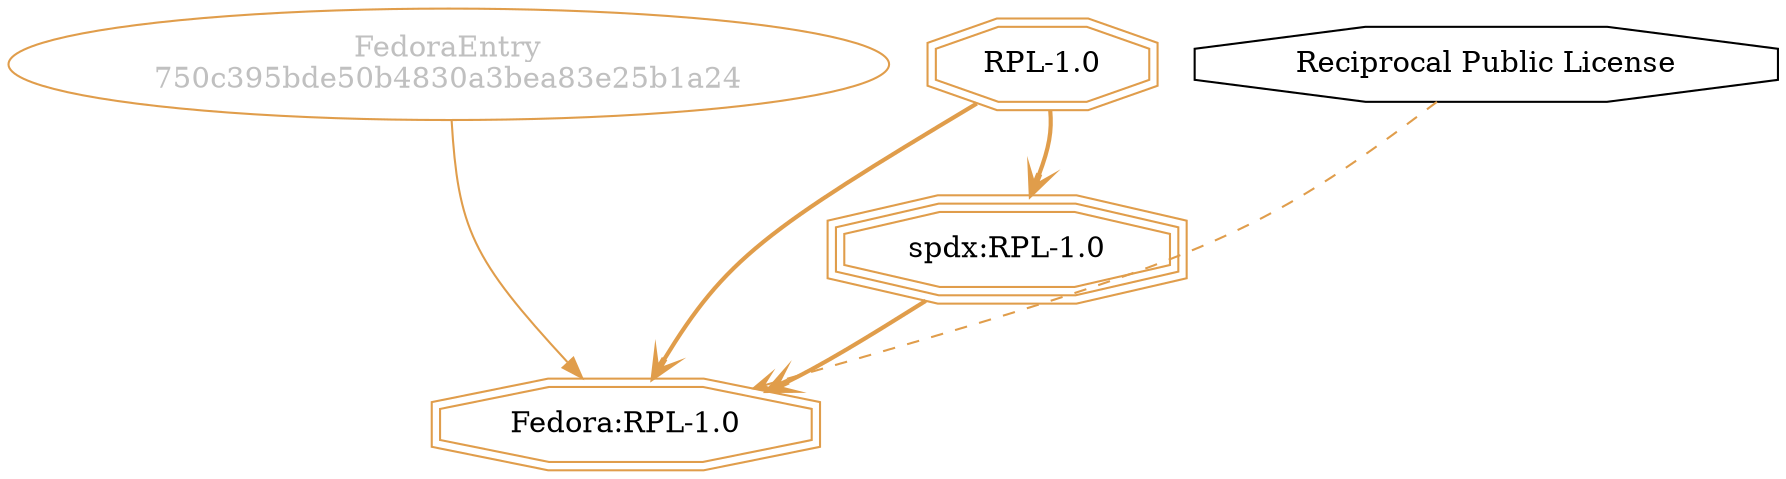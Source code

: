 strict digraph {
    node [shape=box];
    graph [splines=curved];
    8331 [label="FedoraEntry\n750c395bde50b4830a3bea83e25b1a24"
         ,fontcolor=gray
         ,color="#e09d4b"
         ,fillcolor="beige;1"
         ,shape=ellipse];
    8332 [label="Fedora:RPL-1.0"
         ,color="#e09d4b"
         ,shape=doubleoctagon];
    8333 [label="RPL-1.0"
         ,color="#e09d4b"
         ,shape=doubleoctagon];
    8334 [label="spdx:RPL-1.0"
         ,color="#e09d4b"
         ,shape=tripleoctagon];
    8335 [label="Reciprocal Public License"
         ,shape=octagon];
    8331 -> 8332 [weight=0.5
                 ,color="#e09d4b"];
    8333 -> 8332 [style=bold
                 ,arrowhead=vee
                 ,weight=0.7
                 ,color="#e09d4b"];
    8333 -> 8334 [style=bold
                 ,arrowhead=vee
                 ,weight=0.7
                 ,color="#e09d4b"];
    8334 -> 8332 [style=bold
                 ,arrowhead=vee
                 ,weight=0.7
                 ,color="#e09d4b"];
    8335 -> 8332 [style=dashed
                 ,arrowhead=vee
                 ,weight=0.5
                 ,color="#e09d4b"];
}
